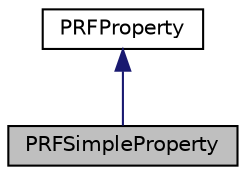 digraph "PRFSimpleProperty"
{
 // INTERACTIVE_SVG=YES
  edge [fontname="Helvetica",fontsize="10",labelfontname="Helvetica",labelfontsize="10"];
  node [fontname="Helvetica",fontsize="10",shape=record];
  Node1 [label="PRFSimpleProperty",height=0.2,width=0.4,color="black", fillcolor="grey75", style="filled", fontcolor="black"];
  Node2 -> Node1 [dir="back",color="midnightblue",fontsize="10",style="solid",fontname="Helvetica"];
  Node2 [label="PRFProperty",height=0.2,width=0.4,color="black", fillcolor="white", style="filled",URL="$class_p_r_f_property.html",tooltip="this class is base class of property. "];
}
